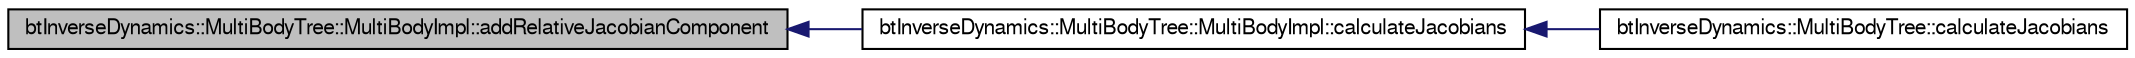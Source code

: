 digraph G
{
  bgcolor="transparent";
  edge [fontname="FreeSans",fontsize=10,labelfontname="FreeSans",labelfontsize=10];
  node [fontname="FreeSans",fontsize=10,shape=record];
  rankdir=LR;
  Node1 [label="btInverseDynamics::MultiBodyTree::MultiBodyImpl::addRelativeJacobianComponent",height=0.2,width=0.4,color="black", fillcolor="grey75", style="filled" fontcolor="black"];
  Node1 -> Node2 [dir=back,color="midnightblue",fontsize=10,style="solid"];
  Node2 [label="btInverseDynamics::MultiBodyTree::MultiBodyImpl::calculateJacobians",height=0.2,width=0.4,color="black",URL="$classbt_inverse_dynamics_1_1_multi_body_tree_1_1_multi_body_impl.html#3864ebdf6fe5e3589945f347e8d188a7",tooltip="calculate jacobians and (if type == POSITION_VELOCITY), also velocity-dependent accelration..."];
  Node2 -> Node3 [dir=back,color="midnightblue",fontsize=10,style="solid"];
  Node3 [label="btInverseDynamics::MultiBodyTree::calculateJacobians",height=0.2,width=0.4,color="black",URL="$classbt_inverse_dynamics_1_1_multi_body_tree.html#b28d924ffc2226b224e2046497162227"];
}
